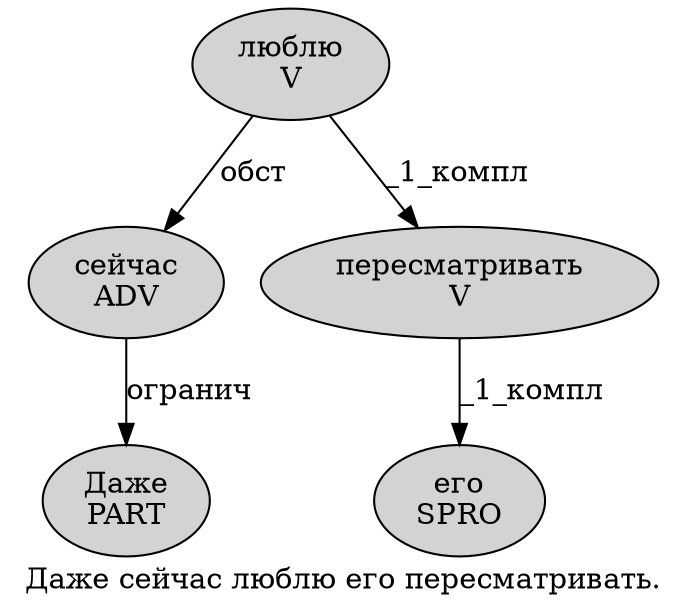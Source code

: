 digraph SENTENCE_4714 {
	graph [label="Даже сейчас люблю его пересматривать."]
	node [style=filled]
		0 [label="Даже
PART" color="" fillcolor=lightgray penwidth=1 shape=ellipse]
		1 [label="сейчас
ADV" color="" fillcolor=lightgray penwidth=1 shape=ellipse]
		2 [label="люблю
V" color="" fillcolor=lightgray penwidth=1 shape=ellipse]
		3 [label="его
SPRO" color="" fillcolor=lightgray penwidth=1 shape=ellipse]
		4 [label="пересматривать
V" color="" fillcolor=lightgray penwidth=1 shape=ellipse]
			1 -> 0 [label="огранич"]
			4 -> 3 [label="_1_компл"]
			2 -> 1 [label="обст"]
			2 -> 4 [label="_1_компл"]
}
